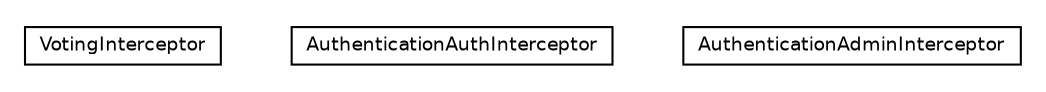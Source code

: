 #!/usr/local/bin/dot
#
# Class diagram 
# Generated by UmlGraph version 4.6 (http://www.spinellis.gr/sw/umlgraph)
#

digraph G {
	edge [fontname="Helvetica",fontsize=10,labelfontname="Helvetica",labelfontsize=10];
	node [fontname="Helvetica",fontsize=10,shape=plaintext];
	// net.chrissearle.flickrvote.web.interceptors.VotingInterceptor
	c343 [label=<<table border="0" cellborder="1" cellspacing="0" cellpadding="2" port="p" href="./VotingInterceptor.html">
		<tr><td><table border="0" cellspacing="0" cellpadding="1">
			<tr><td> VotingInterceptor </td></tr>
		</table></td></tr>
		</table>>, fontname="Helvetica", fontcolor="black", fontsize=9.0];
	// net.chrissearle.flickrvote.web.interceptors.AuthenticationAuthInterceptor
	c344 [label=<<table border="0" cellborder="1" cellspacing="0" cellpadding="2" port="p" href="./AuthenticationAuthInterceptor.html">
		<tr><td><table border="0" cellspacing="0" cellpadding="1">
			<tr><td> AuthenticationAuthInterceptor </td></tr>
		</table></td></tr>
		</table>>, fontname="Helvetica", fontcolor="black", fontsize=9.0];
	// net.chrissearle.flickrvote.web.interceptors.AuthenticationAdminInterceptor
	c345 [label=<<table border="0" cellborder="1" cellspacing="0" cellpadding="2" port="p" href="./AuthenticationAdminInterceptor.html">
		<tr><td><table border="0" cellspacing="0" cellpadding="1">
			<tr><td> AuthenticationAdminInterceptor </td></tr>
		</table></td></tr>
		</table>>, fontname="Helvetica", fontcolor="black", fontsize=9.0];
}

